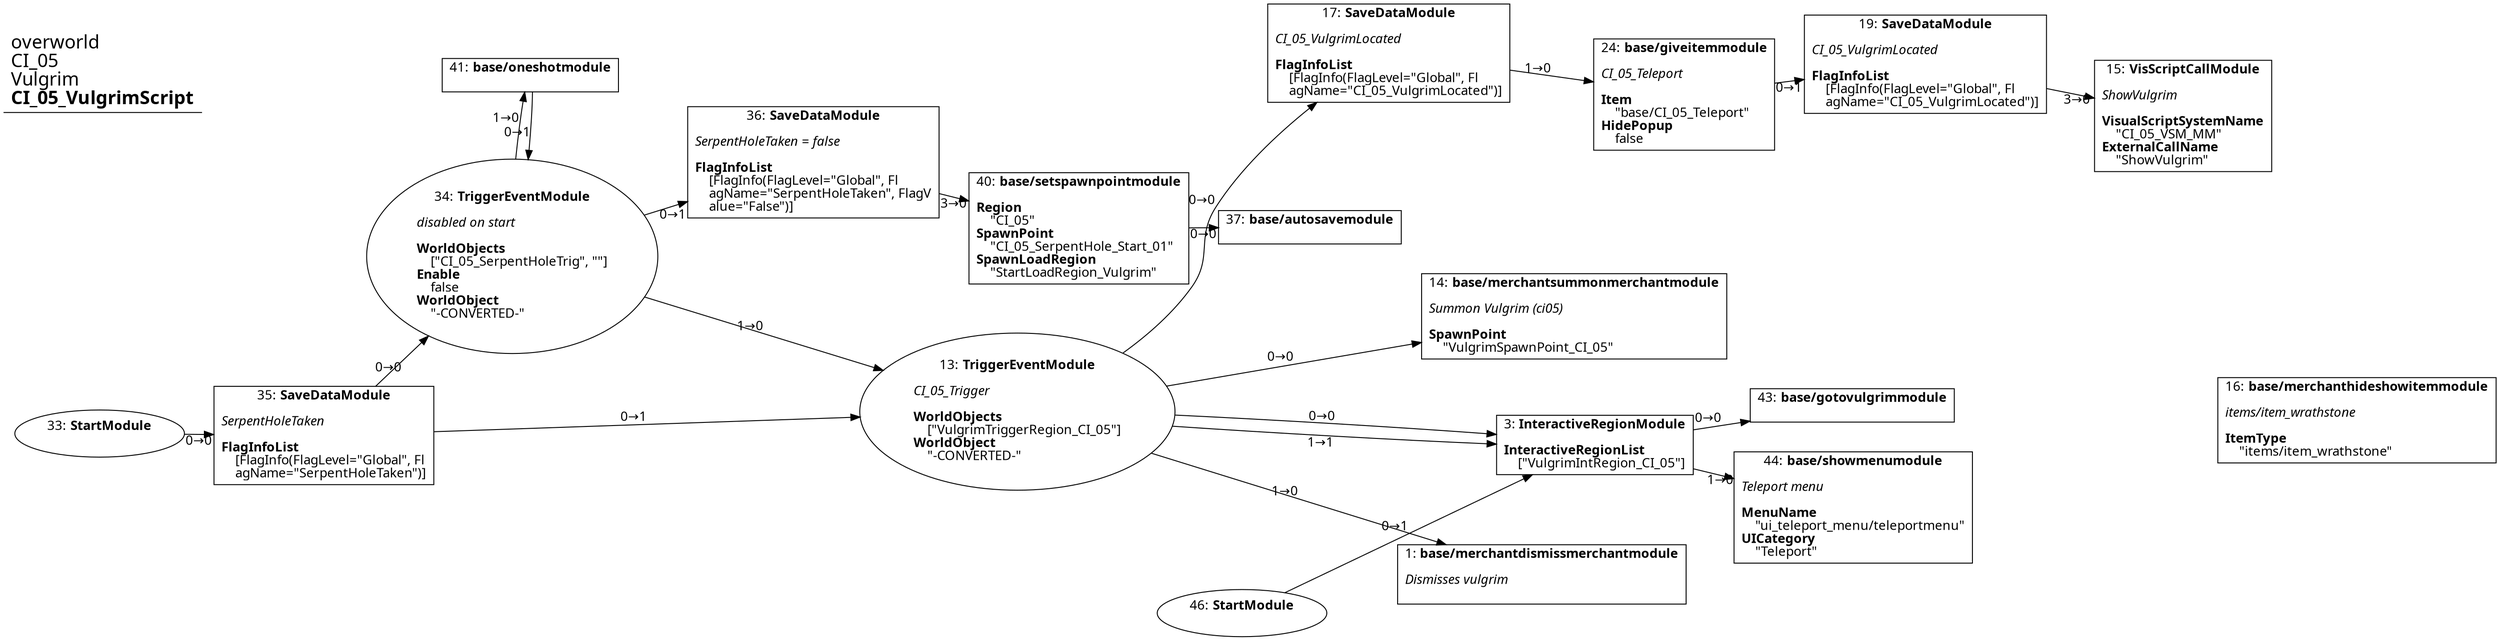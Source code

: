 digraph {
    layout = fdp;
    overlap = prism;
    sep = "+16";
    splines = spline;

    node [ shape = box ];

    graph [ fontname = "Segoe UI" ];
    node [ fontname = "Segoe UI" ];
    edge [ fontname = "Segoe UI" ];

    1 [ label = <1: <b>base/merchantdismissmerchantmodule</b><br/><br/><i>Dismisses vulgrim<br align="left"/></i><br align="left"/>> ];
    1 [ pos = "0.30400002,-0.98!" ];

    3 [ label = <3: <b>InteractiveRegionModule</b><br/><br/><b>InteractiveRegionList</b><br align="left"/>    [&quot;VulgrimIntRegion_CI_05&quot;]<br align="left"/>> ];
    3 [ pos = "0.30400002,-0.84300005!" ];
    3 -> 43 [ label = "0→0" ];
    3 -> 44 [ label = "1→0" ];

    13 [ label = <13: <b>TriggerEventModule</b><br/><br/><i>CI_05_Trigger<br align="left"/></i><br align="left"/><b>WorldObjects</b><br align="left"/>    [&quot;VulgrimTriggerRegion_CI_05&quot;]<br align="left"/><b>WorldObject</b><br align="left"/>    &quot;-CONVERTED-&quot;<br align="left"/>> ];
    13 [ shape = oval ]
    13 [ pos = "-0.20300001,-0.84300005!" ];
    13 -> 1 [ label = "1→0" ];
    13 -> 3 [ label = "0→0" ];
    13 -> 3 [ label = "1→1" ];
    13 -> 14 [ label = "0→0" ];
    13 -> 17 [ label = "0→0" ];

    14 [ label = <14: <b>base/merchantsummonmerchantmodule</b><br/><br/><i>Summon Vulgrim (ci05)<br align="left"/></i><br align="left"/><b>SpawnPoint</b><br align="left"/>    &quot;VulgrimSpawnPoint_CI_05&quot;<br align="left"/>> ];
    14 [ pos = "0.30200002,-0.72400004!" ];

    15 [ label = <15: <b>VisScriptCallModule</b><br/><br/><i>ShowVulgrim<br align="left"/></i><br align="left"/><b>VisualScriptSystemName</b><br align="left"/>    &quot;CI_05_VSM_MM&quot;<br align="left"/><b>ExternalCallName</b><br align="left"/>    &quot;ShowVulgrim&quot;<br align="left"/>> ];
    15 [ pos = "0.919,-0.497!" ];

    16 [ label = <16: <b>base/merchanthideshowitemmodule</b><br/><br/><i>items/item_wrathstone<br align="left"/></i><br align="left"/><b>ItemType</b><br align="left"/>    &quot;items/item_wrathstone&quot;<br align="left"/>> ];
    16 [ pos = "1.1090001,-0.822!" ];

    17 [ label = <17: <b>SaveDataModule</b><br/><br/><i>CI_05_VulgrimLocated<br align="left"/></i><br align="left"/><b>FlagInfoList</b><br align="left"/>    [FlagInfo(FlagLevel=&quot;Global&quot;, Fl<br align="left"/>    agName=&quot;CI_05_VulgrimLocated&quot;)]<br align="left"/>> ];
    17 [ pos = "0.28,-0.45100003!" ];
    17 -> 24 [ label = "1→0" ];

    19 [ label = <19: <b>SaveDataModule</b><br/><br/><i>CI_05_VulgrimLocated<br align="left"/></i><br align="left"/><b>FlagInfoList</b><br align="left"/>    [FlagInfo(FlagLevel=&quot;Global&quot;, Fl<br align="left"/>    agName=&quot;CI_05_VulgrimLocated&quot;)]<br align="left"/>> ];
    19 [ pos = "0.688,-0.45100003!" ];
    19 -> 15 [ label = "3→0" ];

    24 [ label = <24: <b>base/giveitemmodule</b><br/><br/><i>CI_05_Teleport<br align="left"/></i><br align="left"/><b>Item</b><br align="left"/>    &quot;base/CI_05_Teleport&quot;<br align="left"/><b>HidePopup</b><br align="left"/>    false<br align="left"/>> ];
    24 [ pos = "0.509,-0.47400004!" ];
    24 -> 19 [ label = "0→1" ];

    33 [ label = <33: <b>StartModule</b><br/><br/>> ];
    33 [ shape = oval ]
    33 [ pos = "-1.072,-0.82000005!" ];
    33 -> 35 [ label = "0→0" ];

    34 [ label = <34: <b>TriggerEventModule</b><br/><br/><i>disabled on start<br align="left"/></i><br align="left"/><b>WorldObjects</b><br align="left"/>    [&quot;CI_05_SerpentHoleTrig&quot;, &quot;&quot;]<br align="left"/><b>Enable</b><br align="left"/>    false<br align="left"/><b>WorldObject</b><br align="left"/>    &quot;-CONVERTED-&quot;<br align="left"/>> ];
    34 [ shape = oval ]
    34 [ pos = "-0.637,-0.674!" ];
    34 -> 36 [ label = "0→1" ];
    34 -> 41 [ label = "1→0" ];
    34 -> 13 [ label = "1→0" ];

    35 [ label = <35: <b>SaveDataModule</b><br/><br/><i>SerpentHoleTaken<br align="left"/></i><br align="left"/><b>FlagInfoList</b><br align="left"/>    [FlagInfo(FlagLevel=&quot;Global&quot;, Fl<br align="left"/>    agName=&quot;SerpentHoleTaken&quot;)]<br align="left"/>> ];
    35 [ pos = "-0.87200004,-0.82000005!" ];
    35 -> 34 [ label = "0→0" ];
    35 -> 13 [ label = "0→1" ];

    36 [ label = <36: <b>SaveDataModule</b><br/><br/><i>SerpentHoleTaken = false<br align="left"/></i><br align="left"/><b>FlagInfoList</b><br align="left"/>    [FlagInfo(FlagLevel=&quot;Global&quot;, Fl<br align="left"/>    agName=&quot;SerpentHoleTaken&quot;, FlagV<br align="left"/>    alue=&quot;False&quot;)]<br align="left"/>> ];
    36 [ pos = "-0.36,-0.60200006!" ];
    36 -> 40 [ label = "3→0" ];

    37 [ label = <37: <b>base/autosavemodule</b><br/><br/>> ];
    37 [ pos = "0.046000004,-0.648!" ];

    40 [ label = <40: <b>base/setspawnpointmodule</b><br/><br/><b>Region</b><br align="left"/>    &quot;CI_05&quot;<br align="left"/><b>SpawnPoint</b><br align="left"/>    &quot;CI_05_SerpentHole_Start_01&quot;<br align="left"/><b>SpawnLoadRegion</b><br align="left"/>    &quot;StartLoadRegion_Vulgrim&quot;<br align="left"/>> ];
    40 [ pos = "-0.162,-0.648!" ];
    40 -> 37 [ label = "0→0" ];

    41 [ label = <41: <b>base/oneshotmodule</b><br/><br/>> ];
    41 [ pos = "-0.614,-0.48800004!" ];
    41 -> 34 [ label = "0→1" ];

    43 [ label = <43: <b>base/gotovulgrimmodule</b><br/><br/>> ];
    43 [ pos = "0.614,-0.81500006!" ];

    44 [ label = <44: <b>base/showmenumodule</b><br/><br/><i>Teleport menu<br align="left"/></i><br align="left"/><b>MenuName</b><br align="left"/>    &quot;ui_teleport_menu/teleportmenu&quot;<br align="left"/><b>UICategory</b><br align="left"/>    &quot;Teleport&quot;<br align="left"/>> ];
    44 [ pos = "0.614,-0.89900005!" ];

    46 [ label = <46: <b>StartModule</b><br/><br/>> ];
    46 [ shape = oval ]
    46 [ pos = "0.039,-1.031!" ];
    46 -> 3 [ label = "0→1" ];

    title [ pos = "-1.0730001,-0.45000002!" ];
    title [ shape = underline ];
    title [ label = <<font point-size="20">overworld<br align="left"/>CI_05<br align="left"/>Vulgrim<br align="left"/><b>CI_05_VulgrimScript</b><br align="left"/></font>> ];
}
